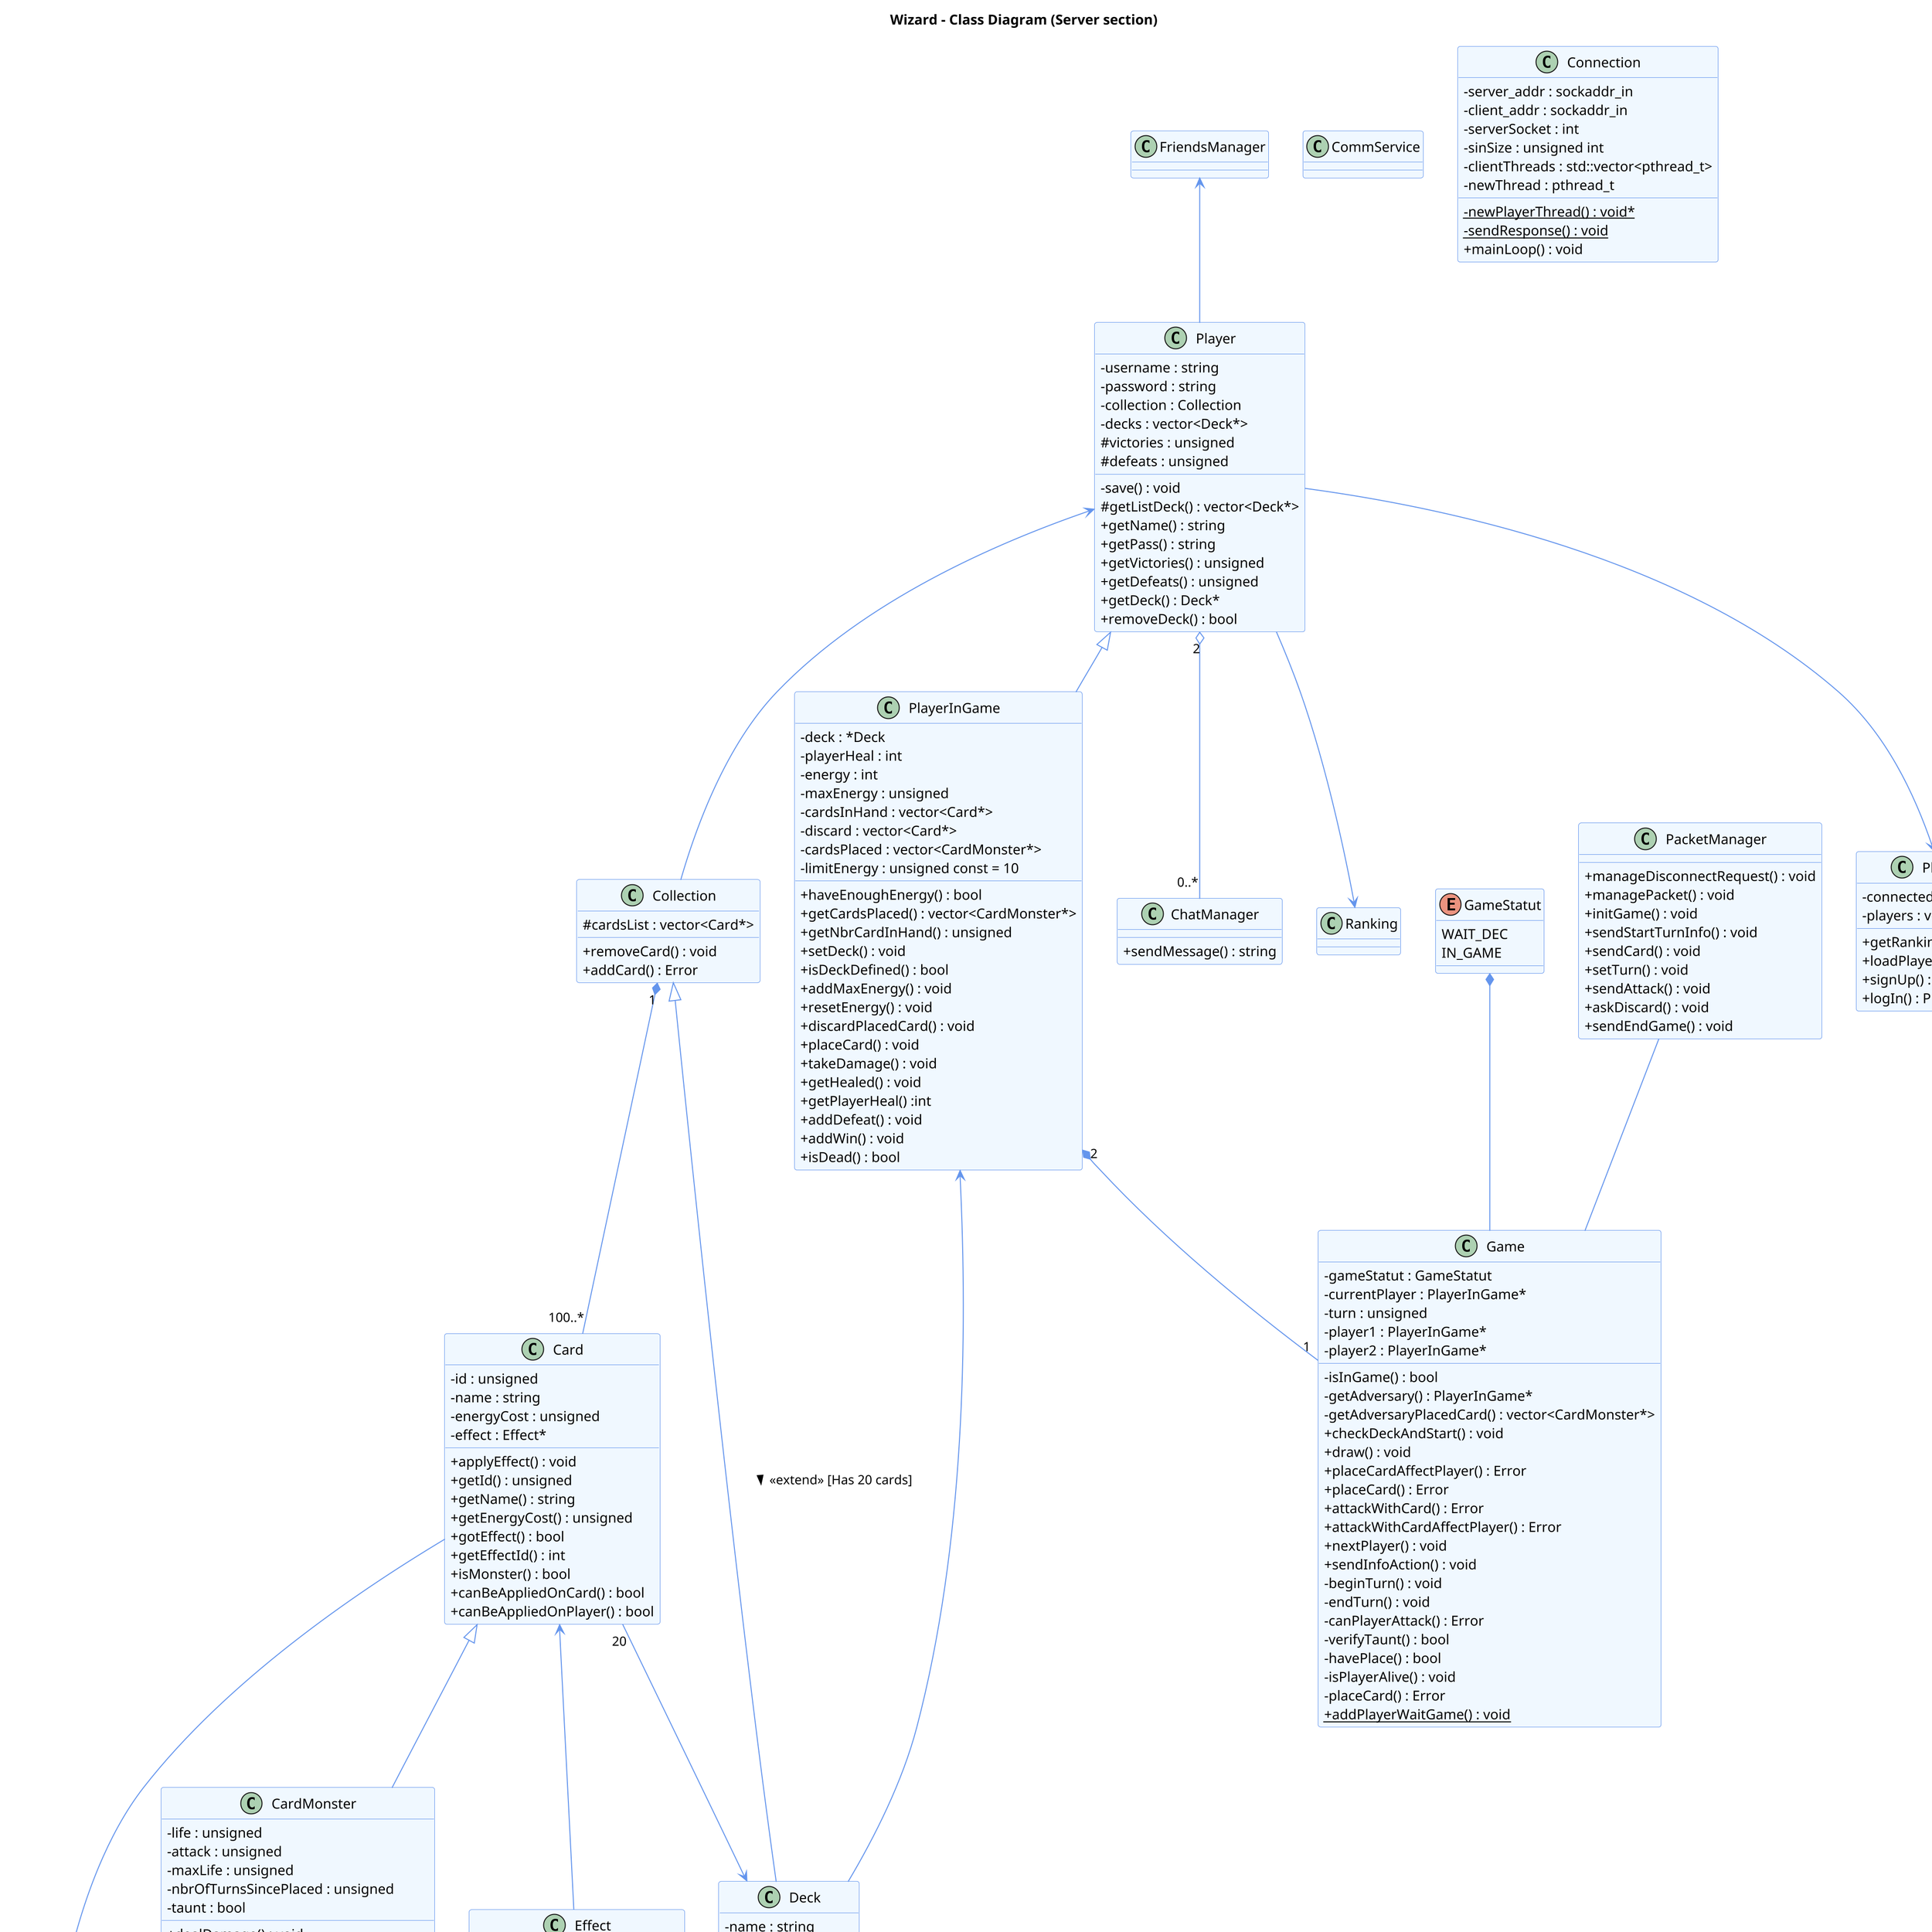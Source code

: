 @startuml
title Wizard - Class Diagram (Server section)

'accessibilité
skinparam classAttributeIconSize 0

'pas d'ombre
skinparam shadowing false

'taille de l'image
skinparam dpi 200 

'couleurs
skinparam class {
  BackgroundColor AliceBlue
  ArrowColor CornflowerBlue
  BorderColor CornflowerBlue
}
skinparam stereotypeCBackgroundColor OldLace


class Card {
  - id : unsigned
  - name : string
  - energyCost : unsigned
  - effect : Effect*
  + applyEffect() : void
  + getId() : unsigned
  + getName() : string
  + getEnergyCost() : unsigned
  + gotEffect() : bool
  + getEffectId() : int
  + isMonster() : bool
  + canBeAppliedOnCard() : bool
  + canBeAppliedOnPlayer() : bool
}

class CardManager {
  
}

class CardMonster {
  - life : unsigned
  - attack : unsigned
  - maxLife : unsigned
  - nbrOfTurnsSincePlaced : unsigned
  - taunt : bool
  + dealDamage() : void
  + incrementTurn() : void
  + getLife() : unsigned
  + getAttack() : unsigned
  + getMaxLife() : unsigned
  + getNbrOfTurnsSincePlaced() : unsigned
  + isTaunt() : bool
  + setTaunt() : void
  + setLife() : void
  + setAttack() : void
  + setMaxLife() : void
  + isDead() : bool
}

class ChatManager {
  + sendMessage() : string  
}

class Ranking {
  
}


class CommService {
  
}

class Connection {
  - server_addr : sockaddr_in
  - client_addr : sockaddr_in
  - serverSocket : int
  - sinSize : unsigned int
  - clientThreads : std::vector<pthread_t>
  - newThread : pthread_t
  - {static} newPlayerThread() : void*
  - {static} sendResponse() : void
  + mainLoop() : void
}

class Deck {
  - name : string
  + getName() : string
  + isValide() : bool
  + pickup() : Card*
  + deleteDeck() : bool
  + copyDeck() : Deck*
  + getDeck() : Deck*
}

class Collection {
  # cardsList : vector<Card*>
  + removeCard() : void
  + addCard() : Error
}

class Effect {
  + getId() : unsigned
  + apply() : void
  + canBeAppliedOnCard() : bool
  + canBeAppliedOnPlayer() : bool
}

class FriendsManager {
  
}

class Game {
  - gameStatut : GameStatut
  - currentPlayer : PlayerInGame*
  - turn : unsigned 
  - player1 : PlayerInGame*
  - player2 : PlayerInGame*
  - isInGame() : bool
  - getAdversary() : PlayerInGame*
  - getAdversaryPlacedCard() : vector<CardMonster*>
  + checkDeckAndStart() : void
  + draw() : void
  + placeCardAffectPlayer() : Error
  + placeCard() : Error
  + attackWithCard() : Error
  + attackWithCardAffectPlayer() : Error
  + nextPlayer() : void
  + sendInfoAction() : void
  - beginTurn() : void
  - endTurn() : void
  - canPlayerAttack() : Error
  - verifyTaunt() : bool
  - havePlace() : bool
  - isPlayerAlive() : void
  - placeCard() : Error
  + {static} addPlayerWaitGame() : void
}

enum GameStatut {
  WAIT_DEC
  IN_GAME
}

class PacketManager {
  + manageDisconnectRequest() : void
  + managePacket() : void
  + initGame() : void
  + sendStartTurnInfo() : void
  + sendCard() : void
  + setTurn() : void
  + sendAttack() : void
  + askDiscard() : void
  + sendEndGame() : void
}


class Player {
  - username : string
  - password : string
  - collection : Collection
  - decks : vector<Deck*>
  # victories : unsigned
  # defeats : unsigned
  - save() : void
  # getListDeck() : vector<Deck*>
  + getName() : string
  + getPass() : string
  + getVictories() : unsigned
  + getDefeats() : unsigned
  + getDeck() : Deck*
  + removeDeck() : bool
}

class PlayerInGame {
  - deck : *Deck
  - playerHeal : int
  - energy : int
  - maxEnergy : unsigned
  - cardsInHand : vector<Card*>
  - discard : vector<Card*>
  - cardsPlaced : vector<CardMonster*>
  - limitEnergy : unsigned const = 10
  + haveEnoughEnergy() : bool
  + getCardsPlaced() : vector<CardMonster*>
  + getNbrCardInHand() : unsigned
  + setDeck() : void
  + isDeckDefined() : bool
  + addMaxEnergy() : void
  + resetEnergy() : void
  + discardPlacedCard() : void
  + placeCard() : void
  + takeDamage() : void
  + getHealed() : void
  + getPlayerHeal() :int
  + addDefeat() : void
  + addWin() : void
  + isDead() : bool
}

class PlayerManager {
  - connected : vector<Player*>
  - players : vector<Player*>
  + getRanking() : string
  + loadPlayers() : void
  + signUp() : Player*
  + logIn() : Player*
}


Player <|-- PlayerInGame
Card <|-- CardMonster
Card <-- Effect
PlayerInGame "2" *-- "1" Game
PlayerInGame <-- Deck
Player <-- Collection
Card "20" --> Deck
FriendsManager <-- Player
Player --> PlayerManager
Player --> Ranking
Player "2" o-- "0..*" ChatManager
Card --> CardManager
Collection "1" *-- "100..*" Card
Collection <|-- Deck: <<extend>> [Has 20 cards] >
PacketManager -- Game
GameStatut *-- Game


@enduml